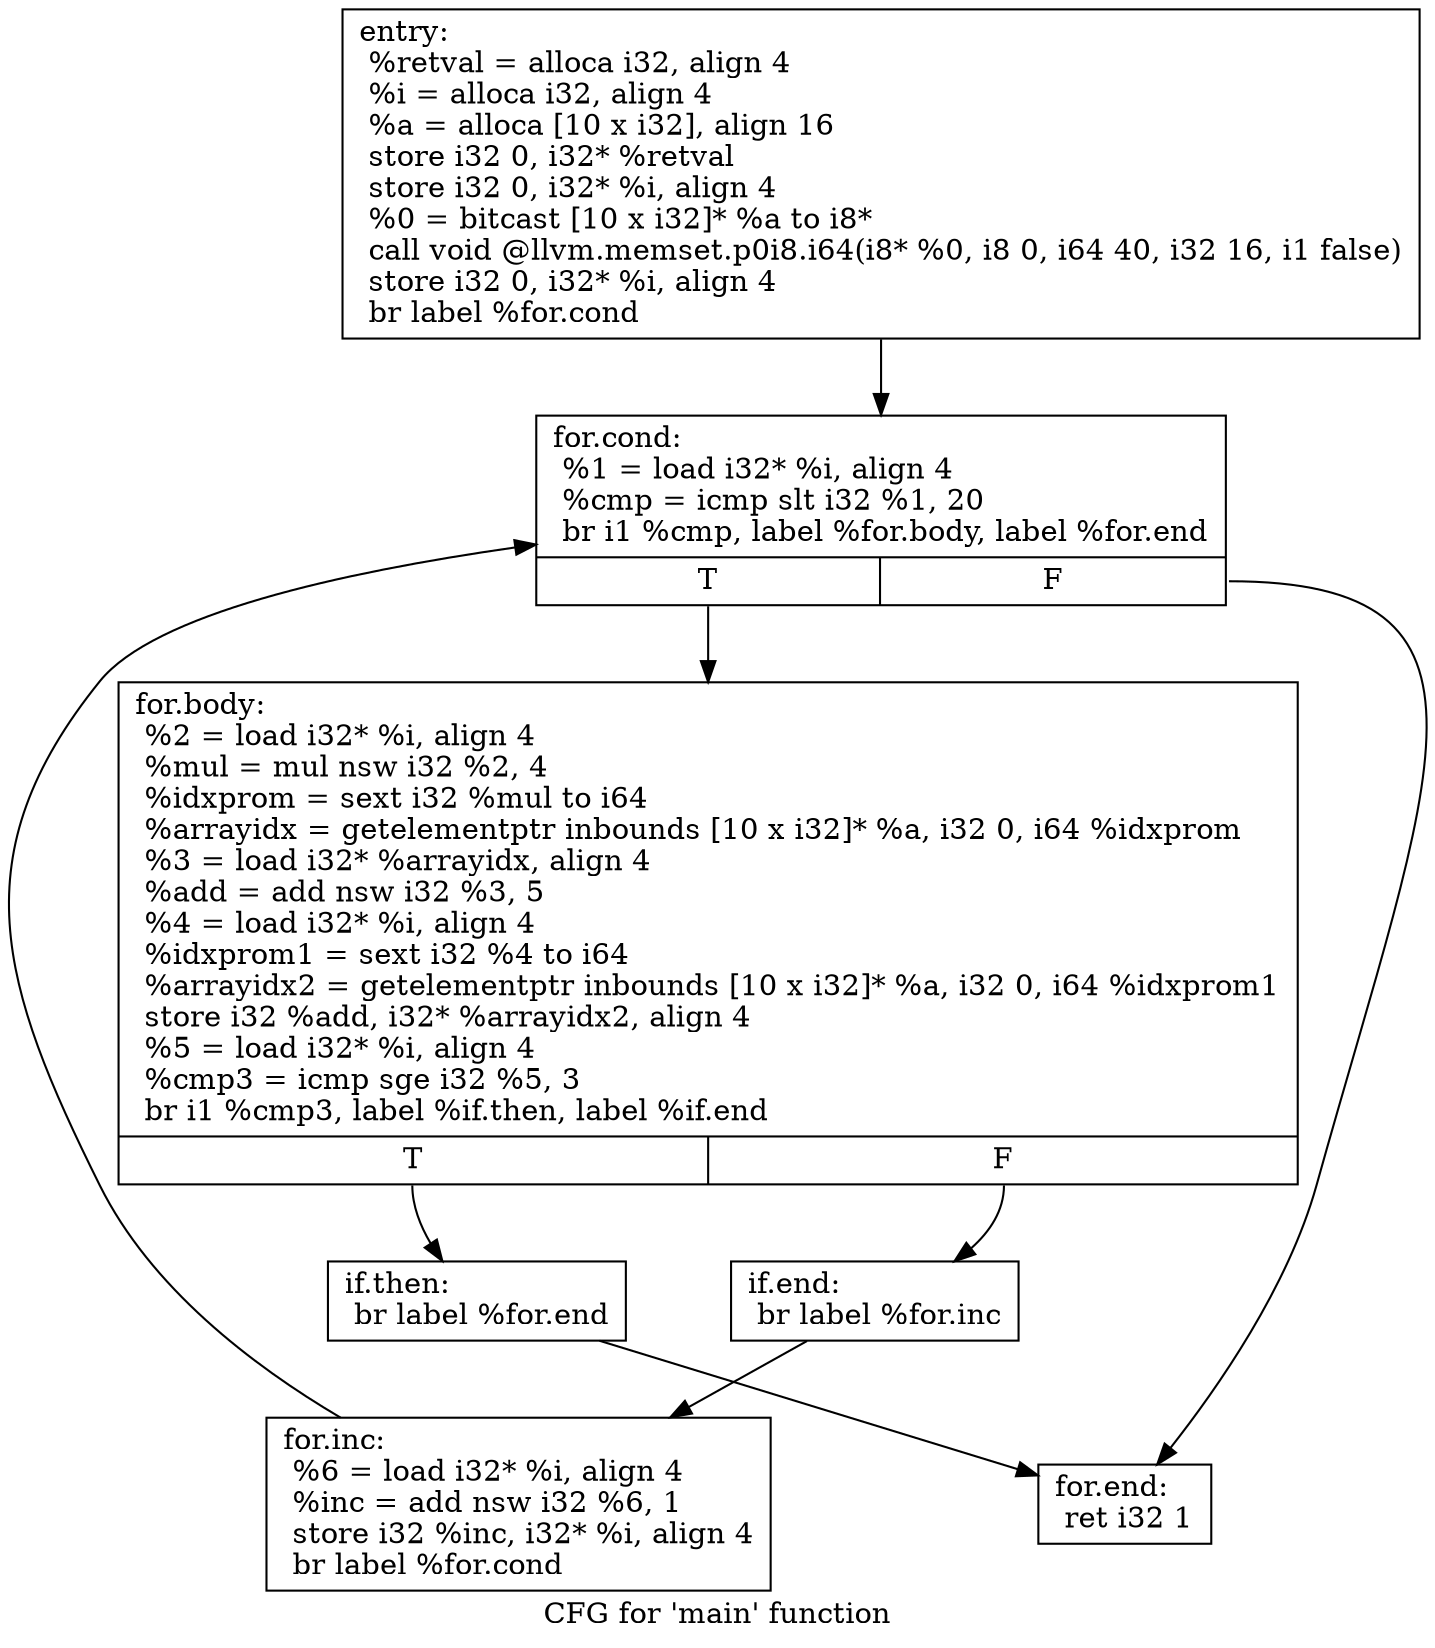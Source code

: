 digraph "CFG for 'main' function" {
	label="CFG for 'main' function";

	Node0x17d2490 [shape=record,label="{entry:\l  %retval = alloca i32, align 4\l  %i = alloca i32, align 4\l  %a = alloca [10 x i32], align 16\l  store i32 0, i32* %retval\l  store i32 0, i32* %i, align 4\l  %0 = bitcast [10 x i32]* %a to i8*\l  call void @llvm.memset.p0i8.i64(i8* %0, i8 0, i64 40, i32 16, i1 false)\l  store i32 0, i32* %i, align 4\l  br label %for.cond\l}"];
	Node0x17d2490 -> Node0x17d24f0;
	Node0x17d24f0 [shape=record,label="{for.cond:                                         \l  %1 = load i32* %i, align 4\l  %cmp = icmp slt i32 %1, 20\l  br i1 %cmp, label %for.body, label %for.end\l|{<s0>T|<s1>F}}"];
	Node0x17d24f0:s0 -> Node0x17d2990;
	Node0x17d24f0:s1 -> Node0x17ccab0;
	Node0x17d2990 [shape=record,label="{for.body:                                         \l  %2 = load i32* %i, align 4\l  %mul = mul nsw i32 %2, 4\l  %idxprom = sext i32 %mul to i64\l  %arrayidx = getelementptr inbounds [10 x i32]* %a, i32 0, i64 %idxprom\l  %3 = load i32* %arrayidx, align 4\l  %add = add nsw i32 %3, 5\l  %4 = load i32* %i, align 4\l  %idxprom1 = sext i32 %4 to i64\l  %arrayidx2 = getelementptr inbounds [10 x i32]* %a, i32 0, i64 %idxprom1\l  store i32 %add, i32* %arrayidx2, align 4\l  %5 = load i32* %i, align 4\l  %cmp3 = icmp sge i32 %5, 3\l  br i1 %cmp3, label %if.then, label %if.end\l|{<s0>T|<s1>F}}"];
	Node0x17d2990:s0 -> Node0x17d29f0;
	Node0x17d2990:s1 -> Node0x17d2a50;
	Node0x17d29f0 [shape=record,label="{if.then:                                          \l  br label %for.end\l}"];
	Node0x17d29f0 -> Node0x17ccab0;
	Node0x17d2a50 [shape=record,label="{if.end:                                           \l  br label %for.inc\l}"];
	Node0x17d2a50 -> Node0x17d2ab0;
	Node0x17d2ab0 [shape=record,label="{for.inc:                                          \l  %6 = load i32* %i, align 4\l  %inc = add nsw i32 %6, 1\l  store i32 %inc, i32* %i, align 4\l  br label %for.cond\l}"];
	Node0x17d2ab0 -> Node0x17d24f0;
	Node0x17ccab0 [shape=record,label="{for.end:                                          \l  ret i32 1\l}"];
}
